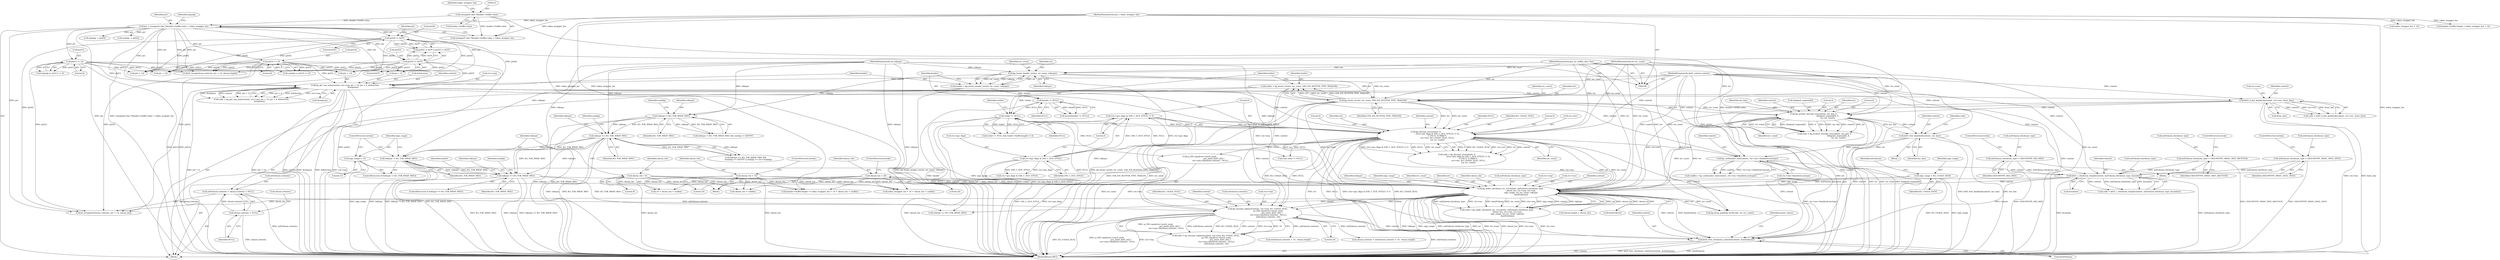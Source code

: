 digraph "0_krb5_e6ae703ae597d798e310368d52b8f38ee11c6a73_0@API" {
"1000830" [label="(Call,krb5_free_checksum_contents(context, &md5cksum))"];
"1000532" [label="(Call,kg_confounder_size(context, ctx->enc->keyblock.enctype))"];
"1000495" [label="(Call,krb5_free_keyblock(context, enc_key))"];
"1000484" [label="(Call,kg_arcfour_docrypt_iov(context, enc_key, 0,\n                                              &bigend_seqnum[0], 4,\n                                              iov, iov_count))"];
"1000440" [label="(Call,krb5_k_key_keyblock(context, ctx->enc, &enc_key))"];
"1000389" [label="(Call,kg_get_seq_num(context, ctx->seq, ptr + 14, ptr + 6, &direction,\n                          &seqnum))"];
"1000109" [label="(MethodParameterIn,krb5_context context)"];
"1000252" [label="(Call,ptr[4] != 0xFF)"];
"1000215" [label="(Call,ptr = (unsigned char *)header->buffer.value + token_wrapper_len)"];
"1000218" [label="(Call,(unsigned char *)header->buffer.value)"];
"1000114" [label="(MethodParameterIn,size_t token_wrapper_len)"];
"1000257" [label="(Call,ptr[5] != 0xFF)"];
"1000233" [label="(Call,ptr[1] << 8)"];
"1000245" [label="(Call,ptr[3] << 8)"];
"1000173" [label="(Call,kg_locate_iov(iov, iov_count, GSS_IOV_BUFFER_TYPE_TRAILER))"];
"1000163" [label="(Call,kg_locate_header_iov(iov, iov_count, toktype))"];
"1000112" [label="(MethodParameterIn,gss_iov_buffer_desc *iov)"];
"1000113" [label="(MethodParameterIn,int iov_count)"];
"1000117" [label="(MethodParameterIn,int toktype)"];
"1000502" [label="(Call,kg_decrypt_iov(context, 0,\n                                      ((ctx->gss_flags & GSS_C_DCE_STYLE) != 0),\n                                      0 /*EC*/, 0 /*RRC*/,\n                                      ctx->enc, KG_USAGE_SEAL, NULL,\n                                      iov, iov_count))"];
"1000505" [label="(Call,(ctx->gss_flags & GSS_C_DCE_STYLE) != 0)"];
"1000506" [label="(Call,ctx->gss_flags & GSS_C_DCE_STYLE)"];
"1000179" [label="(Call,trailer != NULL)"];
"1000171" [label="(Call,trailer = kg_locate_iov(iov, iov_count, GSS_IOV_BUFFER_TYPE_TRAILER))"];
"1000168" [label="(Call,header != NULL)"];
"1000161" [label="(Call,header = kg_locate_header_iov(iov, iov_count, toktype))"];
"1000591" [label="(Call,krb5_c_checksum_length(context, md5cksum.checksum_type, &sumlen))"];
"1000574" [label="(Call,md5cksum.checksum_type = CKSUMTYPE_HMAC_MD5_ARCFOUR)"];
"1000567" [label="(Call,md5cksum.checksum_type = CKSUMTYPE_RSA_MD5)"];
"1000581" [label="(Call,md5cksum.checksum_type = CKSUMTYPE_HMAC_SHA1_DES3)"];
"1000614" [label="(Call,kg_make_checksum_iov_v1(context, md5cksum.checksum_type,\n                                   cksum_len, ctx->seq, ctx->enc,\n                                   sign_usage, iov, iov_count, toktype,\n                                   &md5cksum))"];
"1000376" [label="(Call,cksum_len = 20)"];
"1000359" [label="(Call,cksum_len = 8)"];
"1000371" [label="(Call,cksum_len = 16)"];
"1000140" [label="(Call,sign_usage = KG_USAGE_SIGN)"];
"1000366" [label="(Call,sign_usage = 15)"];
"1000416" [label="(Call,toktype == KG_TOK_WRAP_MSG)"];
"1000363" [label="(Call,toktype != KG_TOK_WRAP_MSG)"];
"1000286" [label="(Call,toktype == KG_TOK_WRAP_MSG)"];
"1000271" [label="(Call,toktype != KG_TOK_WRAP_MSG)"];
"1000648" [label="(Call,kg_encrypt_inplace(context, ctx->seq, KG_USAGE_SEAL,\n                                  (g_OID_equal(ctx->mech_used,\n                                               gss_mech_krb5_old) ?\n                                   ctx->seq->keyblock.contents : NULL),\n                                  md5cksum.contents, 16))"];
"1000152" [label="(Call,md5cksum.contents = cksum.contents = NULL)"];
"1000156" [label="(Call,cksum.contents = NULL)"];
"1000422" [label="(Identifier,sealalg)"];
"1000227" [label="(Identifier,signalg)"];
"1000171" [label="(Call,trailer = kg_locate_iov(iov, iov_count, GSS_IOV_BUFFER_TYPE_TRAILER))"];
"1000141" [label="(Identifier,sign_usage)"];
"1000649" [label="(Identifier,context)"];
"1000365" [label="(Identifier,KG_TOK_WRAP_MSG)"];
"1000686" [label="(Call,cksum.contents = md5cksum.contents + 16 - cksum.length)"];
"1000162" [label="(Identifier,header)"];
"1000160" [label="(Identifier,NULL)"];
"1000387" [label="(Call,code = kg_get_seq_num(context, ctx->seq, ptr + 14, ptr + 6, &direction,\n                          &seqnum))"];
"1000287" [label="(Identifier,toktype)"];
"1000156" [label="(Call,cksum.contents = NULL)"];
"1000400" [label="(Call,&direction)"];
"1000165" [label="(Identifier,iov_count)"];
"1000518" [label="(Identifier,NULL)"];
"1000550" [label="(Call,14 + cksum_len + conflen)"];
"1000440" [label="(Call,krb5_k_key_keyblock(context, ctx->enc, &enc_key))"];
"1000233" [label="(Call,ptr[1] << 8)"];
"1000152" [label="(Call,md5cksum.contents = cksum.contents = NULL)"];
"1000532" [label="(Call,kg_confounder_size(context, ctx->enc->keyblock.enctype))"];
"1000355" [label="(Block,)"];
"1000243" [label="(Call,sealalg |= ptr[3] << 8)"];
"1000415" [label="(ControlStructure,if (toktype == KG_TOK_WRAP_MSG))"];
"1000157" [label="(Call,cksum.contents)"];
"1000218" [label="(Call,(unsigned char *)header->buffer.value)"];
"1000431" [label="(Block,)"];
"1000272" [label="(Identifier,toktype)"];
"1000507" [label="(Call,ctx->gss_flags)"];
"1000390" [label="(Identifier,context)"];
"1000377" [label="(Identifier,cksum_len)"];
"1000523" [label="(Identifier,code)"];
"1000486" [label="(Identifier,enc_key)"];
"1000517" [label="(Identifier,KG_USAGE_SEAL)"];
"1000668" [label="(Call,md5cksum.contents)"];
"1000545" [label="(Identifier,header)"];
"1000225" [label="(Identifier,token_wrapper_len)"];
"1000568" [label="(Call,md5cksum.checksum_type)"];
"1000140" [label="(Call,sign_usage = KG_USAGE_SIGN)"];
"1000172" [label="(Identifier,trailer)"];
"1000215" [label="(Call,ptr = (unsigned char *)header->buffer.value + token_wrapper_len)"];
"1000251" [label="(Call,ptr[4] != 0xFF || ptr[5] != 0xFF)"];
"1000117" [label="(MethodParameterIn,int toktype)"];
"1000836" [label="(Identifier,minor_status)"];
"1000181" [label="(Identifier,NULL)"];
"1000168" [label="(Call,header != NULL)"];
"1000217" [label="(Call,(unsigned char *)header->buffer.value + token_wrapper_len)"];
"1000174" [label="(Identifier,iov)"];
"1000361" [label="(Literal,8)"];
"1000234" [label="(Call,ptr[1])"];
"1000629" [label="(Identifier,toktype)"];
"1000261" [label="(Literal,0xFF)"];
"1000372" [label="(Identifier,cksum_len)"];
"1000288" [label="(Identifier,KG_TOK_WRAP_MSG)"];
"1000596" [label="(Call,&sumlen)"];
"1000176" [label="(Identifier,GSS_IOV_BUFFER_TYPE_TRAILER)"];
"1000258" [label="(Call,ptr[5])"];
"1000592" [label="(Identifier,context)"];
"1000716" [label="(Call,k5_bcmp(md5cksum.contents, ptr + 14, cksum_len))"];
"1000362" [label="(ControlStructure,if (toktype != KG_TOK_WRAP_MSG))"];
"1000589" [label="(Call,code = krb5_c_checksum_length(context, md5cksum.checksum_type, &sumlen))"];
"1000273" [label="(Identifier,KG_TOK_WRAP_MSG)"];
"1000831" [label="(Identifier,context)"];
"1000175" [label="(Identifier,iov_count)"];
"1000513" [label="(Literal,0)"];
"1000552" [label="(Call,cksum_len + conflen)"];
"1000178" [label="(Call,trailer != NULL && trailer->buffer.length != 0)"];
"1000548" [label="(Call,token_wrapper_len + 14 + cksum_len + conflen)"];
"1000292" [label="(Identifier,sealalg)"];
"1000578" [label="(Identifier,CKSUMTYPE_HMAC_MD5_ARCFOUR)"];
"1000270" [label="(Call,toktype != KG_TOK_WRAP_MSG && sealalg != 0xFFFF)"];
"1000275" [label="(Identifier,sealalg)"];
"1000626" [label="(Identifier,sign_usage)"];
"1000170" [label="(Identifier,NULL)"];
"1000402" [label="(Call,&seqnum)"];
"1000161" [label="(Call,header = kg_locate_header_iov(iov, iov_count, toktype))"];
"1000367" [label="(Identifier,sign_usage)"];
"1000485" [label="(Identifier,context)"];
"1000371" [label="(Call,cksum_len = 16)"];
"1000360" [label="(Identifier,cksum_len)"];
"1000646" [label="(Call,code = kg_encrypt_inplace(context, ctx->seq, KG_USAGE_SEAL,\n                                  (g_OID_equal(ctx->mech_used,\n                                               gss_mech_krb5_old) ?\n                                   ctx->seq->keyblock.contents : NULL),\n                                  md5cksum.contents, 16))"];
"1000286" [label="(Call,toktype == KG_TOK_WRAP_MSG)"];
"1000654" [label="(Call,g_OID_equal(ctx->mech_used,\n                                               gss_mech_krb5_old) ?\n                                   ctx->seq->keyblock.contents : NULL)"];
"1000496" [label="(Identifier,context)"];
"1000166" [label="(Identifier,toktype)"];
"1000520" [label="(Identifier,iov_count)"];
"1000359" [label="(Call,cksum_len = 8)"];
"1000581" [label="(Call,md5cksum.checksum_type = CKSUMTYPE_HMAC_SHA1_DES3)"];
"1000416" [label="(Call,toktype == KG_TOK_WRAP_MSG)"];
"1000173" [label="(Call,kg_locate_iov(iov, iov_count, GSS_IOV_BUFFER_TYPE_TRAILER))"];
"1000628" [label="(Identifier,iov_count)"];
"1000511" [label="(Literal,0)"];
"1000772" [label="(Call,conf_state != NULL)"];
"1000720" [label="(Call,ptr + 14)"];
"1000648" [label="(Call,kg_encrypt_inplace(context, ctx->seq, KG_USAGE_SEAL,\n                                  (g_OID_equal(ctx->mech_used,\n                                               gss_mech_krb5_old) ?\n                                   ctx->seq->keyblock.contents : NULL),\n                                  md5cksum.contents, 16))"];
"1000748" [label="(Call,toktype == KG_TOK_WRAP_MSG)"];
"1000376" [label="(Call,cksum_len = 20)"];
"1000113" [label="(MethodParameterIn,int iov_count)"];
"1000259" [label="(Identifier,ptr)"];
"1000169" [label="(Identifier,header)"];
"1000505" [label="(Call,(ctx->gss_flags & GSS_C_DCE_STYLE) != 0)"];
"1000502" [label="(Call,kg_decrypt_iov(context, 0,\n                                      ((ctx->gss_flags & GSS_C_DCE_STYLE) != 0),\n                                      0 /*EC*/, 0 /*RRC*/,\n                                      ctx->enc, KG_USAGE_SEAL, NULL,\n                                      iov, iov_count))"];
"1000514" [label="(Call,ctx->enc)"];
"1000488" [label="(Call,&bigend_seqnum[0])"];
"1000109" [label="(MethodParameterIn,krb5_context context)"];
"1000389" [label="(Call,kg_get_seq_num(context, ctx->seq, ptr + 14, ptr + 6, &direction,\n                          &seqnum))"];
"1000252" [label="(Call,ptr[4] != 0xFF)"];
"1000482" [label="(Call,code = kg_arcfour_docrypt_iov(context, enc_key, 0,\n                                              &bigend_seqnum[0], 4,\n                                              iov, iov_count))"];
"1000504" [label="(Literal,0)"];
"1000690" [label="(Call,md5cksum.contents + 16 - cksum.length)"];
"1000394" [label="(Call,ptr + 14)"];
"1000153" [label="(Call,md5cksum.contents)"];
"1000572" [label="(ControlStructure,break;)"];
"1000752" [label="(Call,ctx->gss_flags & GSS_C_DCE_STYLE)"];
"1000164" [label="(Identifier,iov)"];
"1000840" [label="(MethodReturn,RET)"];
"1000627" [label="(Identifier,iov)"];
"1000364" [label="(Identifier,toktype)"];
"1000542" [label="(Call,header->buffer.length != token_wrapper_len + 14 + cksum_len + conflen)"];
"1000373" [label="(Literal,16)"];
"1000492" [label="(Literal,4)"];
"1000231" [label="(Call,signalg |= ptr[1] << 8)"];
"1000112" [label="(MethodParameterIn,gss_iov_buffer_desc *iov)"];
"1000705" [label="(Call,ptr + 14)"];
"1000438" [label="(Call,code = krb5_k_key_keyblock(context, ctx->enc, &enc_key))"];
"1000510" [label="(Identifier,GSS_C_DCE_STYLE)"];
"1000512" [label="(Literal,0)"];
"1000257" [label="(Call,ptr[5] != 0xFF)"];
"1000761" [label="(Call,kg_fixup_padding_iov(&code, iov, iov_count))"];
"1000245" [label="(Call,ptr[3] << 8)"];
"1000533" [label="(Identifier,context)"];
"1000391" [label="(Call,ctx->seq)"];
"1000579" [label="(ControlStructure,break;)"];
"1000249" [label="(Literal,8)"];
"1000493" [label="(Identifier,iov)"];
"1000497" [label="(Identifier,enc_key)"];
"1000619" [label="(Identifier,cksum_len)"];
"1000417" [label="(Identifier,toktype)"];
"1000363" [label="(Call,toktype != KG_TOK_WRAP_MSG)"];
"1000397" [label="(Call,ptr + 6)"];
"1000562" [label="(Block,)"];
"1000586" [label="(ControlStructure,break;)"];
"1000179" [label="(Call,trailer != NULL)"];
"1000256" [label="(Literal,0xFF)"];
"1000271" [label="(Call,toktype != KG_TOK_WRAP_MSG)"];
"1000593" [label="(Call,md5cksum.checksum_type)"];
"1000368" [label="(Literal,15)"];
"1000612" [label="(Call,code = kg_make_checksum_iov_v1(context, md5cksum.checksum_type,\n                                   cksum_len, ctx->seq, ctx->enc,\n                                   sign_usage, iov, iov_count, toktype,\n                                   &md5cksum))"];
"1000226" [label="(Call,signalg  = ptr[0])"];
"1000237" [label="(Literal,8)"];
"1000445" [label="(Call,&enc_key)"];
"1000246" [label="(Call,ptr[3])"];
"1000145" [label="(Identifier,md5cksum)"];
"1000530" [label="(Call,conflen = kg_confounder_size(context, ctx->enc->keyblock.enctype))"];
"1000142" [label="(Identifier,KG_USAGE_SIGN)"];
"1000369" [label="(ControlStructure,break;)"];
"1000205" [label="(Call,token_wrapper_len + 14)"];
"1000285" [label="(Call,toktype == KG_TOK_WRAP_MSG &&\n        !(sealalg == 0xFFFF || sealalg == ctx->sealalg))"];
"1000185" [label="(Identifier,trailer)"];
"1000238" [label="(Call,sealalg  = ptr[2])"];
"1000614" [label="(Call,kg_make_checksum_iov_v1(context, md5cksum.checksum_type,\n                                   cksum_len, ctx->seq, ctx->enc,\n                                   sign_usage, iov, iov_count, toktype,\n                                   &md5cksum))"];
"1000681" [label="(Call,cksum.length = cksum_len)"];
"1000591" [label="(Call,krb5_c_checksum_length(context, md5cksum.checksum_type, &sumlen))"];
"1000832" [label="(Call,&md5cksum)"];
"1000253" [label="(Call,ptr[4])"];
"1000167" [label="(Call,assert(header != NULL))"];
"1000616" [label="(Call,md5cksum.checksum_type)"];
"1000494" [label="(Identifier,iov_count)"];
"1000500" [label="(Call,code = kg_decrypt_iov(context, 0,\n                                      ((ctx->gss_flags & GSS_C_DCE_STYLE) != 0),\n                                      0 /*EC*/, 0 /*RRC*/,\n                                      ctx->enc, KG_USAGE_SEAL, NULL,\n                                      iov, iov_count))"];
"1000574" [label="(Call,md5cksum.checksum_type = CKSUMTYPE_HMAC_MD5_ARCFOUR)"];
"1000519" [label="(Identifier,iov)"];
"1000567" [label="(Call,md5cksum.checksum_type = CKSUMTYPE_RSA_MD5)"];
"1000180" [label="(Identifier,trailer)"];
"1000442" [label="(Call,ctx->enc)"];
"1000620" [label="(Call,ctx->seq)"];
"1000118" [label="(Block,)"];
"1000506" [label="(Call,ctx->gss_flags & GSS_C_DCE_STYLE)"];
"1000374" [label="(ControlStructure,break;)"];
"1000571" [label="(Identifier,CKSUMTYPE_RSA_MD5)"];
"1000216" [label="(Identifier,ptr)"];
"1000114" [label="(MethodParameterIn,size_t token_wrapper_len)"];
"1000441" [label="(Identifier,context)"];
"1000163" [label="(Call,kg_locate_header_iov(iov, iov_count, toktype))"];
"1000671" [label="(Literal,16)"];
"1000418" [label="(Identifier,KG_TOK_WRAP_MSG)"];
"1000575" [label="(Call,md5cksum.checksum_type)"];
"1000534" [label="(Call,ctx->enc->keyblock.enctype)"];
"1000650" [label="(Call,ctx->seq)"];
"1000503" [label="(Identifier,context)"];
"1000378" [label="(Literal,20)"];
"1000484" [label="(Call,kg_arcfour_docrypt_iov(context, enc_key, 0,\n                                              &bigend_seqnum[0], 4,\n                                              iov, iov_count))"];
"1000379" [label="(ControlStructure,break;)"];
"1000830" [label="(Call,krb5_free_checksum_contents(context, &md5cksum))"];
"1000630" [label="(Call,&md5cksum)"];
"1000623" [label="(Call,ctx->enc)"];
"1000220" [label="(Call,header->buffer.value)"];
"1000199" [label="(Call,header->buffer.length < token_wrapper_len + 14)"];
"1000585" [label="(Identifier,CKSUMTYPE_HMAC_SHA1_DES3)"];
"1000701" [label="(Call,k5_bcmp(cksum.contents, ptr + 14, cksum.length))"];
"1000615" [label="(Identifier,context)"];
"1000366" [label="(Call,sign_usage = 15)"];
"1000487" [label="(Literal,0)"];
"1000653" [label="(Identifier,KG_USAGE_SEAL)"];
"1000582" [label="(Call,md5cksum.checksum_type)"];
"1000495" [label="(Call,krb5_free_keyblock(context, enc_key))"];
"1000830" -> "1000118"  [label="AST: "];
"1000830" -> "1000832"  [label="CFG: "];
"1000831" -> "1000830"  [label="AST: "];
"1000832" -> "1000830"  [label="AST: "];
"1000836" -> "1000830"  [label="CFG: "];
"1000830" -> "1000840"  [label="DDG: krb5_free_checksum_contents(context, &md5cksum)"];
"1000830" -> "1000840"  [label="DDG: &md5cksum"];
"1000830" -> "1000840"  [label="DDG: context"];
"1000532" -> "1000830"  [label="DDG: context"];
"1000495" -> "1000830"  [label="DDG: context"];
"1000502" -> "1000830"  [label="DDG: context"];
"1000591" -> "1000830"  [label="DDG: context"];
"1000614" -> "1000830"  [label="DDG: context"];
"1000614" -> "1000830"  [label="DDG: &md5cksum"];
"1000648" -> "1000830"  [label="DDG: context"];
"1000389" -> "1000830"  [label="DDG: context"];
"1000440" -> "1000830"  [label="DDG: context"];
"1000109" -> "1000830"  [label="DDG: context"];
"1000532" -> "1000530"  [label="AST: "];
"1000532" -> "1000534"  [label="CFG: "];
"1000533" -> "1000532"  [label="AST: "];
"1000534" -> "1000532"  [label="AST: "];
"1000530" -> "1000532"  [label="CFG: "];
"1000532" -> "1000840"  [label="DDG: ctx->enc->keyblock.enctype"];
"1000532" -> "1000530"  [label="DDG: context"];
"1000532" -> "1000530"  [label="DDG: ctx->enc->keyblock.enctype"];
"1000495" -> "1000532"  [label="DDG: context"];
"1000502" -> "1000532"  [label="DDG: context"];
"1000389" -> "1000532"  [label="DDG: context"];
"1000109" -> "1000532"  [label="DDG: context"];
"1000532" -> "1000591"  [label="DDG: context"];
"1000495" -> "1000431"  [label="AST: "];
"1000495" -> "1000497"  [label="CFG: "];
"1000496" -> "1000495"  [label="AST: "];
"1000497" -> "1000495"  [label="AST: "];
"1000523" -> "1000495"  [label="CFG: "];
"1000495" -> "1000840"  [label="DDG: enc_key"];
"1000495" -> "1000840"  [label="DDG: krb5_free_keyblock(context, enc_key)"];
"1000484" -> "1000495"  [label="DDG: context"];
"1000484" -> "1000495"  [label="DDG: enc_key"];
"1000109" -> "1000495"  [label="DDG: context"];
"1000484" -> "1000482"  [label="AST: "];
"1000484" -> "1000494"  [label="CFG: "];
"1000485" -> "1000484"  [label="AST: "];
"1000486" -> "1000484"  [label="AST: "];
"1000487" -> "1000484"  [label="AST: "];
"1000488" -> "1000484"  [label="AST: "];
"1000492" -> "1000484"  [label="AST: "];
"1000493" -> "1000484"  [label="AST: "];
"1000494" -> "1000484"  [label="AST: "];
"1000482" -> "1000484"  [label="CFG: "];
"1000484" -> "1000840"  [label="DDG: iov_count"];
"1000484" -> "1000840"  [label="DDG: &bigend_seqnum[0]"];
"1000484" -> "1000840"  [label="DDG: iov"];
"1000484" -> "1000482"  [label="DDG: &bigend_seqnum[0]"];
"1000484" -> "1000482"  [label="DDG: 4"];
"1000484" -> "1000482"  [label="DDG: 0"];
"1000484" -> "1000482"  [label="DDG: enc_key"];
"1000484" -> "1000482"  [label="DDG: context"];
"1000484" -> "1000482"  [label="DDG: iov"];
"1000484" -> "1000482"  [label="DDG: iov_count"];
"1000440" -> "1000484"  [label="DDG: context"];
"1000109" -> "1000484"  [label="DDG: context"];
"1000173" -> "1000484"  [label="DDG: iov"];
"1000173" -> "1000484"  [label="DDG: iov_count"];
"1000112" -> "1000484"  [label="DDG: iov"];
"1000113" -> "1000484"  [label="DDG: iov_count"];
"1000484" -> "1000614"  [label="DDG: iov"];
"1000484" -> "1000614"  [label="DDG: iov_count"];
"1000440" -> "1000438"  [label="AST: "];
"1000440" -> "1000445"  [label="CFG: "];
"1000441" -> "1000440"  [label="AST: "];
"1000442" -> "1000440"  [label="AST: "];
"1000445" -> "1000440"  [label="AST: "];
"1000438" -> "1000440"  [label="CFG: "];
"1000440" -> "1000840"  [label="DDG: ctx->enc"];
"1000440" -> "1000840"  [label="DDG: &enc_key"];
"1000440" -> "1000438"  [label="DDG: context"];
"1000440" -> "1000438"  [label="DDG: ctx->enc"];
"1000440" -> "1000438"  [label="DDG: &enc_key"];
"1000389" -> "1000440"  [label="DDG: context"];
"1000109" -> "1000440"  [label="DDG: context"];
"1000440" -> "1000614"  [label="DDG: ctx->enc"];
"1000389" -> "1000387"  [label="AST: "];
"1000389" -> "1000402"  [label="CFG: "];
"1000390" -> "1000389"  [label="AST: "];
"1000391" -> "1000389"  [label="AST: "];
"1000394" -> "1000389"  [label="AST: "];
"1000397" -> "1000389"  [label="AST: "];
"1000400" -> "1000389"  [label="AST: "];
"1000402" -> "1000389"  [label="AST: "];
"1000387" -> "1000389"  [label="CFG: "];
"1000389" -> "1000840"  [label="DDG: ptr + 6"];
"1000389" -> "1000840"  [label="DDG: ptr + 14"];
"1000389" -> "1000840"  [label="DDG: &seqnum"];
"1000389" -> "1000840"  [label="DDG: &direction"];
"1000389" -> "1000840"  [label="DDG: context"];
"1000389" -> "1000840"  [label="DDG: ctx->seq"];
"1000389" -> "1000387"  [label="DDG: ptr + 6"];
"1000389" -> "1000387"  [label="DDG: &direction"];
"1000389" -> "1000387"  [label="DDG: ctx->seq"];
"1000389" -> "1000387"  [label="DDG: &seqnum"];
"1000389" -> "1000387"  [label="DDG: context"];
"1000389" -> "1000387"  [label="DDG: ptr + 14"];
"1000109" -> "1000389"  [label="DDG: context"];
"1000252" -> "1000389"  [label="DDG: ptr[4]"];
"1000215" -> "1000389"  [label="DDG: ptr"];
"1000257" -> "1000389"  [label="DDG: ptr[5]"];
"1000233" -> "1000389"  [label="DDG: ptr[1]"];
"1000245" -> "1000389"  [label="DDG: ptr[3]"];
"1000389" -> "1000502"  [label="DDG: context"];
"1000389" -> "1000591"  [label="DDG: context"];
"1000389" -> "1000614"  [label="DDG: ctx->seq"];
"1000109" -> "1000108"  [label="AST: "];
"1000109" -> "1000840"  [label="DDG: context"];
"1000109" -> "1000502"  [label="DDG: context"];
"1000109" -> "1000591"  [label="DDG: context"];
"1000109" -> "1000614"  [label="DDG: context"];
"1000109" -> "1000648"  [label="DDG: context"];
"1000252" -> "1000251"  [label="AST: "];
"1000252" -> "1000256"  [label="CFG: "];
"1000253" -> "1000252"  [label="AST: "];
"1000256" -> "1000252"  [label="AST: "];
"1000259" -> "1000252"  [label="CFG: "];
"1000251" -> "1000252"  [label="CFG: "];
"1000252" -> "1000840"  [label="DDG: ptr[4]"];
"1000252" -> "1000251"  [label="DDG: ptr[4]"];
"1000252" -> "1000251"  [label="DDG: 0xFF"];
"1000215" -> "1000252"  [label="DDG: ptr"];
"1000252" -> "1000394"  [label="DDG: ptr[4]"];
"1000252" -> "1000397"  [label="DDG: ptr[4]"];
"1000252" -> "1000701"  [label="DDG: ptr[4]"];
"1000252" -> "1000705"  [label="DDG: ptr[4]"];
"1000252" -> "1000716"  [label="DDG: ptr[4]"];
"1000252" -> "1000720"  [label="DDG: ptr[4]"];
"1000215" -> "1000118"  [label="AST: "];
"1000215" -> "1000217"  [label="CFG: "];
"1000216" -> "1000215"  [label="AST: "];
"1000217" -> "1000215"  [label="AST: "];
"1000227" -> "1000215"  [label="CFG: "];
"1000215" -> "1000840"  [label="DDG: ptr"];
"1000215" -> "1000840"  [label="DDG: (unsigned char *)header->buffer.value + token_wrapper_len"];
"1000218" -> "1000215"  [label="DDG: header->buffer.value"];
"1000114" -> "1000215"  [label="DDG: token_wrapper_len"];
"1000215" -> "1000226"  [label="DDG: ptr"];
"1000215" -> "1000233"  [label="DDG: ptr"];
"1000215" -> "1000238"  [label="DDG: ptr"];
"1000215" -> "1000245"  [label="DDG: ptr"];
"1000215" -> "1000257"  [label="DDG: ptr"];
"1000215" -> "1000394"  [label="DDG: ptr"];
"1000215" -> "1000397"  [label="DDG: ptr"];
"1000215" -> "1000701"  [label="DDG: ptr"];
"1000215" -> "1000705"  [label="DDG: ptr"];
"1000215" -> "1000716"  [label="DDG: ptr"];
"1000215" -> "1000720"  [label="DDG: ptr"];
"1000218" -> "1000217"  [label="AST: "];
"1000218" -> "1000220"  [label="CFG: "];
"1000219" -> "1000218"  [label="AST: "];
"1000220" -> "1000218"  [label="AST: "];
"1000225" -> "1000218"  [label="CFG: "];
"1000218" -> "1000840"  [label="DDG: header->buffer.value"];
"1000218" -> "1000217"  [label="DDG: header->buffer.value"];
"1000114" -> "1000108"  [label="AST: "];
"1000114" -> "1000840"  [label="DDG: token_wrapper_len"];
"1000114" -> "1000199"  [label="DDG: token_wrapper_len"];
"1000114" -> "1000205"  [label="DDG: token_wrapper_len"];
"1000114" -> "1000217"  [label="DDG: token_wrapper_len"];
"1000114" -> "1000542"  [label="DDG: token_wrapper_len"];
"1000114" -> "1000548"  [label="DDG: token_wrapper_len"];
"1000257" -> "1000251"  [label="AST: "];
"1000257" -> "1000261"  [label="CFG: "];
"1000258" -> "1000257"  [label="AST: "];
"1000261" -> "1000257"  [label="AST: "];
"1000251" -> "1000257"  [label="CFG: "];
"1000257" -> "1000840"  [label="DDG: ptr[5]"];
"1000257" -> "1000251"  [label="DDG: ptr[5]"];
"1000257" -> "1000251"  [label="DDG: 0xFF"];
"1000257" -> "1000394"  [label="DDG: ptr[5]"];
"1000257" -> "1000397"  [label="DDG: ptr[5]"];
"1000257" -> "1000701"  [label="DDG: ptr[5]"];
"1000257" -> "1000705"  [label="DDG: ptr[5]"];
"1000257" -> "1000716"  [label="DDG: ptr[5]"];
"1000257" -> "1000720"  [label="DDG: ptr[5]"];
"1000233" -> "1000231"  [label="AST: "];
"1000233" -> "1000237"  [label="CFG: "];
"1000234" -> "1000233"  [label="AST: "];
"1000237" -> "1000233"  [label="AST: "];
"1000231" -> "1000233"  [label="CFG: "];
"1000233" -> "1000840"  [label="DDG: ptr[1]"];
"1000233" -> "1000231"  [label="DDG: ptr[1]"];
"1000233" -> "1000231"  [label="DDG: 8"];
"1000233" -> "1000394"  [label="DDG: ptr[1]"];
"1000233" -> "1000397"  [label="DDG: ptr[1]"];
"1000233" -> "1000701"  [label="DDG: ptr[1]"];
"1000233" -> "1000705"  [label="DDG: ptr[1]"];
"1000233" -> "1000716"  [label="DDG: ptr[1]"];
"1000233" -> "1000720"  [label="DDG: ptr[1]"];
"1000245" -> "1000243"  [label="AST: "];
"1000245" -> "1000249"  [label="CFG: "];
"1000246" -> "1000245"  [label="AST: "];
"1000249" -> "1000245"  [label="AST: "];
"1000243" -> "1000245"  [label="CFG: "];
"1000245" -> "1000840"  [label="DDG: ptr[3]"];
"1000245" -> "1000243"  [label="DDG: ptr[3]"];
"1000245" -> "1000243"  [label="DDG: 8"];
"1000245" -> "1000394"  [label="DDG: ptr[3]"];
"1000245" -> "1000397"  [label="DDG: ptr[3]"];
"1000245" -> "1000701"  [label="DDG: ptr[3]"];
"1000245" -> "1000705"  [label="DDG: ptr[3]"];
"1000245" -> "1000716"  [label="DDG: ptr[3]"];
"1000245" -> "1000720"  [label="DDG: ptr[3]"];
"1000173" -> "1000171"  [label="AST: "];
"1000173" -> "1000176"  [label="CFG: "];
"1000174" -> "1000173"  [label="AST: "];
"1000175" -> "1000173"  [label="AST: "];
"1000176" -> "1000173"  [label="AST: "];
"1000171" -> "1000173"  [label="CFG: "];
"1000173" -> "1000840"  [label="DDG: GSS_IOV_BUFFER_TYPE_TRAILER"];
"1000173" -> "1000840"  [label="DDG: iov"];
"1000173" -> "1000840"  [label="DDG: iov_count"];
"1000173" -> "1000171"  [label="DDG: iov"];
"1000173" -> "1000171"  [label="DDG: iov_count"];
"1000173" -> "1000171"  [label="DDG: GSS_IOV_BUFFER_TYPE_TRAILER"];
"1000163" -> "1000173"  [label="DDG: iov"];
"1000163" -> "1000173"  [label="DDG: iov_count"];
"1000112" -> "1000173"  [label="DDG: iov"];
"1000113" -> "1000173"  [label="DDG: iov_count"];
"1000173" -> "1000502"  [label="DDG: iov"];
"1000173" -> "1000502"  [label="DDG: iov_count"];
"1000173" -> "1000614"  [label="DDG: iov"];
"1000173" -> "1000614"  [label="DDG: iov_count"];
"1000163" -> "1000161"  [label="AST: "];
"1000163" -> "1000166"  [label="CFG: "];
"1000164" -> "1000163"  [label="AST: "];
"1000165" -> "1000163"  [label="AST: "];
"1000166" -> "1000163"  [label="AST: "];
"1000161" -> "1000163"  [label="CFG: "];
"1000163" -> "1000840"  [label="DDG: toktype"];
"1000163" -> "1000161"  [label="DDG: iov"];
"1000163" -> "1000161"  [label="DDG: iov_count"];
"1000163" -> "1000161"  [label="DDG: toktype"];
"1000112" -> "1000163"  [label="DDG: iov"];
"1000113" -> "1000163"  [label="DDG: iov_count"];
"1000117" -> "1000163"  [label="DDG: toktype"];
"1000163" -> "1000271"  [label="DDG: toktype"];
"1000112" -> "1000108"  [label="AST: "];
"1000112" -> "1000840"  [label="DDG: iov"];
"1000112" -> "1000502"  [label="DDG: iov"];
"1000112" -> "1000614"  [label="DDG: iov"];
"1000112" -> "1000761"  [label="DDG: iov"];
"1000113" -> "1000108"  [label="AST: "];
"1000113" -> "1000840"  [label="DDG: iov_count"];
"1000113" -> "1000502"  [label="DDG: iov_count"];
"1000113" -> "1000614"  [label="DDG: iov_count"];
"1000113" -> "1000761"  [label="DDG: iov_count"];
"1000117" -> "1000108"  [label="AST: "];
"1000117" -> "1000840"  [label="DDG: toktype"];
"1000117" -> "1000271"  [label="DDG: toktype"];
"1000117" -> "1000286"  [label="DDG: toktype"];
"1000117" -> "1000363"  [label="DDG: toktype"];
"1000117" -> "1000416"  [label="DDG: toktype"];
"1000117" -> "1000614"  [label="DDG: toktype"];
"1000117" -> "1000748"  [label="DDG: toktype"];
"1000502" -> "1000500"  [label="AST: "];
"1000502" -> "1000520"  [label="CFG: "];
"1000503" -> "1000502"  [label="AST: "];
"1000504" -> "1000502"  [label="AST: "];
"1000505" -> "1000502"  [label="AST: "];
"1000512" -> "1000502"  [label="AST: "];
"1000513" -> "1000502"  [label="AST: "];
"1000514" -> "1000502"  [label="AST: "];
"1000517" -> "1000502"  [label="AST: "];
"1000518" -> "1000502"  [label="AST: "];
"1000519" -> "1000502"  [label="AST: "];
"1000520" -> "1000502"  [label="AST: "];
"1000500" -> "1000502"  [label="CFG: "];
"1000502" -> "1000840"  [label="DDG: iov_count"];
"1000502" -> "1000840"  [label="DDG: ctx->enc"];
"1000502" -> "1000840"  [label="DDG: iov"];
"1000502" -> "1000840"  [label="DDG: NULL"];
"1000502" -> "1000840"  [label="DDG: (ctx->gss_flags & GSS_C_DCE_STYLE) != 0"];
"1000502" -> "1000840"  [label="DDG: KG_USAGE_SEAL"];
"1000502" -> "1000500"  [label="DDG: 0"];
"1000502" -> "1000500"  [label="DDG: KG_USAGE_SEAL"];
"1000502" -> "1000500"  [label="DDG: ctx->enc"];
"1000502" -> "1000500"  [label="DDG: iov"];
"1000502" -> "1000500"  [label="DDG: context"];
"1000502" -> "1000500"  [label="DDG: (ctx->gss_flags & GSS_C_DCE_STYLE) != 0"];
"1000502" -> "1000500"  [label="DDG: NULL"];
"1000502" -> "1000500"  [label="DDG: iov_count"];
"1000505" -> "1000502"  [label="DDG: ctx->gss_flags & GSS_C_DCE_STYLE"];
"1000505" -> "1000502"  [label="DDG: 0"];
"1000179" -> "1000502"  [label="DDG: NULL"];
"1000502" -> "1000614"  [label="DDG: ctx->enc"];
"1000502" -> "1000614"  [label="DDG: iov"];
"1000502" -> "1000614"  [label="DDG: iov_count"];
"1000502" -> "1000648"  [label="DDG: KG_USAGE_SEAL"];
"1000502" -> "1000648"  [label="DDG: NULL"];
"1000502" -> "1000654"  [label="DDG: NULL"];
"1000502" -> "1000772"  [label="DDG: NULL"];
"1000505" -> "1000511"  [label="CFG: "];
"1000506" -> "1000505"  [label="AST: "];
"1000511" -> "1000505"  [label="AST: "];
"1000512" -> "1000505"  [label="CFG: "];
"1000505" -> "1000840"  [label="DDG: ctx->gss_flags & GSS_C_DCE_STYLE"];
"1000506" -> "1000505"  [label="DDG: ctx->gss_flags"];
"1000506" -> "1000505"  [label="DDG: GSS_C_DCE_STYLE"];
"1000506" -> "1000510"  [label="CFG: "];
"1000507" -> "1000506"  [label="AST: "];
"1000510" -> "1000506"  [label="AST: "];
"1000511" -> "1000506"  [label="CFG: "];
"1000506" -> "1000840"  [label="DDG: ctx->gss_flags"];
"1000506" -> "1000840"  [label="DDG: GSS_C_DCE_STYLE"];
"1000506" -> "1000752"  [label="DDG: ctx->gss_flags"];
"1000506" -> "1000752"  [label="DDG: GSS_C_DCE_STYLE"];
"1000179" -> "1000178"  [label="AST: "];
"1000179" -> "1000181"  [label="CFG: "];
"1000180" -> "1000179"  [label="AST: "];
"1000181" -> "1000179"  [label="AST: "];
"1000185" -> "1000179"  [label="CFG: "];
"1000178" -> "1000179"  [label="CFG: "];
"1000179" -> "1000840"  [label="DDG: NULL"];
"1000179" -> "1000840"  [label="DDG: trailer"];
"1000179" -> "1000178"  [label="DDG: trailer"];
"1000179" -> "1000178"  [label="DDG: NULL"];
"1000171" -> "1000179"  [label="DDG: trailer"];
"1000168" -> "1000179"  [label="DDG: NULL"];
"1000179" -> "1000648"  [label="DDG: NULL"];
"1000179" -> "1000654"  [label="DDG: NULL"];
"1000179" -> "1000772"  [label="DDG: NULL"];
"1000171" -> "1000118"  [label="AST: "];
"1000172" -> "1000171"  [label="AST: "];
"1000180" -> "1000171"  [label="CFG: "];
"1000171" -> "1000840"  [label="DDG: kg_locate_iov(iov, iov_count, GSS_IOV_BUFFER_TYPE_TRAILER)"];
"1000168" -> "1000167"  [label="AST: "];
"1000168" -> "1000170"  [label="CFG: "];
"1000169" -> "1000168"  [label="AST: "];
"1000170" -> "1000168"  [label="AST: "];
"1000167" -> "1000168"  [label="CFG: "];
"1000168" -> "1000840"  [label="DDG: header"];
"1000168" -> "1000167"  [label="DDG: header"];
"1000168" -> "1000167"  [label="DDG: NULL"];
"1000161" -> "1000168"  [label="DDG: header"];
"1000161" -> "1000118"  [label="AST: "];
"1000162" -> "1000161"  [label="AST: "];
"1000169" -> "1000161"  [label="CFG: "];
"1000161" -> "1000840"  [label="DDG: kg_locate_header_iov(iov, iov_count, toktype)"];
"1000591" -> "1000589"  [label="AST: "];
"1000591" -> "1000596"  [label="CFG: "];
"1000592" -> "1000591"  [label="AST: "];
"1000593" -> "1000591"  [label="AST: "];
"1000596" -> "1000591"  [label="AST: "];
"1000589" -> "1000591"  [label="CFG: "];
"1000591" -> "1000840"  [label="DDG: &sumlen"];
"1000591" -> "1000840"  [label="DDG: md5cksum.checksum_type"];
"1000591" -> "1000589"  [label="DDG: context"];
"1000591" -> "1000589"  [label="DDG: md5cksum.checksum_type"];
"1000591" -> "1000589"  [label="DDG: &sumlen"];
"1000574" -> "1000591"  [label="DDG: md5cksum.checksum_type"];
"1000567" -> "1000591"  [label="DDG: md5cksum.checksum_type"];
"1000581" -> "1000591"  [label="DDG: md5cksum.checksum_type"];
"1000591" -> "1000614"  [label="DDG: context"];
"1000591" -> "1000614"  [label="DDG: md5cksum.checksum_type"];
"1000574" -> "1000562"  [label="AST: "];
"1000574" -> "1000578"  [label="CFG: "];
"1000575" -> "1000574"  [label="AST: "];
"1000578" -> "1000574"  [label="AST: "];
"1000579" -> "1000574"  [label="CFG: "];
"1000574" -> "1000840"  [label="DDG: CKSUMTYPE_HMAC_MD5_ARCFOUR"];
"1000567" -> "1000562"  [label="AST: "];
"1000567" -> "1000571"  [label="CFG: "];
"1000568" -> "1000567"  [label="AST: "];
"1000571" -> "1000567"  [label="AST: "];
"1000572" -> "1000567"  [label="CFG: "];
"1000567" -> "1000840"  [label="DDG: CKSUMTYPE_RSA_MD5"];
"1000581" -> "1000562"  [label="AST: "];
"1000581" -> "1000585"  [label="CFG: "];
"1000582" -> "1000581"  [label="AST: "];
"1000585" -> "1000581"  [label="AST: "];
"1000586" -> "1000581"  [label="CFG: "];
"1000581" -> "1000840"  [label="DDG: CKSUMTYPE_HMAC_SHA1_DES3"];
"1000614" -> "1000612"  [label="AST: "];
"1000614" -> "1000630"  [label="CFG: "];
"1000615" -> "1000614"  [label="AST: "];
"1000616" -> "1000614"  [label="AST: "];
"1000619" -> "1000614"  [label="AST: "];
"1000620" -> "1000614"  [label="AST: "];
"1000623" -> "1000614"  [label="AST: "];
"1000626" -> "1000614"  [label="AST: "];
"1000627" -> "1000614"  [label="AST: "];
"1000628" -> "1000614"  [label="AST: "];
"1000629" -> "1000614"  [label="AST: "];
"1000630" -> "1000614"  [label="AST: "];
"1000612" -> "1000614"  [label="CFG: "];
"1000614" -> "1000840"  [label="DDG: ctx->enc"];
"1000614" -> "1000840"  [label="DDG: toktype"];
"1000614" -> "1000840"  [label="DDG: sign_usage"];
"1000614" -> "1000840"  [label="DDG: md5cksum.checksum_type"];
"1000614" -> "1000840"  [label="DDG: iov"];
"1000614" -> "1000840"  [label="DDG: iov_count"];
"1000614" -> "1000840"  [label="DDG: cksum_len"];
"1000614" -> "1000840"  [label="DDG: ctx->seq"];
"1000614" -> "1000612"  [label="DDG: iov"];
"1000614" -> "1000612"  [label="DDG: cksum_len"];
"1000614" -> "1000612"  [label="DDG: md5cksum.checksum_type"];
"1000614" -> "1000612"  [label="DDG: ctx->enc"];
"1000614" -> "1000612"  [label="DDG: &md5cksum"];
"1000614" -> "1000612"  [label="DDG: iov_count"];
"1000614" -> "1000612"  [label="DDG: ctx->seq"];
"1000614" -> "1000612"  [label="DDG: sign_usage"];
"1000614" -> "1000612"  [label="DDG: context"];
"1000614" -> "1000612"  [label="DDG: toktype"];
"1000376" -> "1000614"  [label="DDG: cksum_len"];
"1000359" -> "1000614"  [label="DDG: cksum_len"];
"1000371" -> "1000614"  [label="DDG: cksum_len"];
"1000140" -> "1000614"  [label="DDG: sign_usage"];
"1000366" -> "1000614"  [label="DDG: sign_usage"];
"1000416" -> "1000614"  [label="DDG: toktype"];
"1000614" -> "1000648"  [label="DDG: context"];
"1000614" -> "1000648"  [label="DDG: ctx->seq"];
"1000614" -> "1000681"  [label="DDG: cksum_len"];
"1000614" -> "1000716"  [label="DDG: cksum_len"];
"1000614" -> "1000748"  [label="DDG: toktype"];
"1000614" -> "1000761"  [label="DDG: iov"];
"1000614" -> "1000761"  [label="DDG: iov_count"];
"1000376" -> "1000355"  [label="AST: "];
"1000376" -> "1000378"  [label="CFG: "];
"1000377" -> "1000376"  [label="AST: "];
"1000378" -> "1000376"  [label="AST: "];
"1000379" -> "1000376"  [label="CFG: "];
"1000376" -> "1000840"  [label="DDG: cksum_len"];
"1000376" -> "1000542"  [label="DDG: cksum_len"];
"1000376" -> "1000548"  [label="DDG: cksum_len"];
"1000376" -> "1000550"  [label="DDG: cksum_len"];
"1000376" -> "1000552"  [label="DDG: cksum_len"];
"1000359" -> "1000355"  [label="AST: "];
"1000359" -> "1000361"  [label="CFG: "];
"1000360" -> "1000359"  [label="AST: "];
"1000361" -> "1000359"  [label="AST: "];
"1000364" -> "1000359"  [label="CFG: "];
"1000359" -> "1000840"  [label="DDG: cksum_len"];
"1000359" -> "1000542"  [label="DDG: cksum_len"];
"1000359" -> "1000548"  [label="DDG: cksum_len"];
"1000359" -> "1000550"  [label="DDG: cksum_len"];
"1000359" -> "1000552"  [label="DDG: cksum_len"];
"1000371" -> "1000355"  [label="AST: "];
"1000371" -> "1000373"  [label="CFG: "];
"1000372" -> "1000371"  [label="AST: "];
"1000373" -> "1000371"  [label="AST: "];
"1000374" -> "1000371"  [label="CFG: "];
"1000371" -> "1000840"  [label="DDG: cksum_len"];
"1000371" -> "1000542"  [label="DDG: cksum_len"];
"1000371" -> "1000548"  [label="DDG: cksum_len"];
"1000371" -> "1000550"  [label="DDG: cksum_len"];
"1000371" -> "1000552"  [label="DDG: cksum_len"];
"1000140" -> "1000118"  [label="AST: "];
"1000140" -> "1000142"  [label="CFG: "];
"1000141" -> "1000140"  [label="AST: "];
"1000142" -> "1000140"  [label="AST: "];
"1000145" -> "1000140"  [label="CFG: "];
"1000140" -> "1000840"  [label="DDG: KG_USAGE_SIGN"];
"1000140" -> "1000840"  [label="DDG: sign_usage"];
"1000366" -> "1000362"  [label="AST: "];
"1000366" -> "1000368"  [label="CFG: "];
"1000367" -> "1000366"  [label="AST: "];
"1000368" -> "1000366"  [label="AST: "];
"1000369" -> "1000366"  [label="CFG: "];
"1000366" -> "1000840"  [label="DDG: sign_usage"];
"1000416" -> "1000415"  [label="AST: "];
"1000416" -> "1000418"  [label="CFG: "];
"1000417" -> "1000416"  [label="AST: "];
"1000418" -> "1000416"  [label="AST: "];
"1000422" -> "1000416"  [label="CFG: "];
"1000545" -> "1000416"  [label="CFG: "];
"1000416" -> "1000840"  [label="DDG: toktype == KG_TOK_WRAP_MSG"];
"1000416" -> "1000840"  [label="DDG: KG_TOK_WRAP_MSG"];
"1000416" -> "1000840"  [label="DDG: toktype"];
"1000363" -> "1000416"  [label="DDG: toktype"];
"1000363" -> "1000416"  [label="DDG: KG_TOK_WRAP_MSG"];
"1000286" -> "1000416"  [label="DDG: toktype"];
"1000286" -> "1000416"  [label="DDG: KG_TOK_WRAP_MSG"];
"1000416" -> "1000748"  [label="DDG: KG_TOK_WRAP_MSG"];
"1000363" -> "1000362"  [label="AST: "];
"1000363" -> "1000365"  [label="CFG: "];
"1000364" -> "1000363"  [label="AST: "];
"1000365" -> "1000363"  [label="AST: "];
"1000367" -> "1000363"  [label="CFG: "];
"1000369" -> "1000363"  [label="CFG: "];
"1000363" -> "1000840"  [label="DDG: KG_TOK_WRAP_MSG"];
"1000363" -> "1000840"  [label="DDG: toktype"];
"1000363" -> "1000840"  [label="DDG: toktype != KG_TOK_WRAP_MSG"];
"1000286" -> "1000363"  [label="DDG: toktype"];
"1000286" -> "1000363"  [label="DDG: KG_TOK_WRAP_MSG"];
"1000286" -> "1000285"  [label="AST: "];
"1000286" -> "1000288"  [label="CFG: "];
"1000287" -> "1000286"  [label="AST: "];
"1000288" -> "1000286"  [label="AST: "];
"1000292" -> "1000286"  [label="CFG: "];
"1000285" -> "1000286"  [label="CFG: "];
"1000286" -> "1000840"  [label="DDG: toktype"];
"1000286" -> "1000840"  [label="DDG: KG_TOK_WRAP_MSG"];
"1000286" -> "1000285"  [label="DDG: toktype"];
"1000286" -> "1000285"  [label="DDG: KG_TOK_WRAP_MSG"];
"1000271" -> "1000286"  [label="DDG: toktype"];
"1000271" -> "1000286"  [label="DDG: KG_TOK_WRAP_MSG"];
"1000271" -> "1000270"  [label="AST: "];
"1000271" -> "1000273"  [label="CFG: "];
"1000272" -> "1000271"  [label="AST: "];
"1000273" -> "1000271"  [label="AST: "];
"1000275" -> "1000271"  [label="CFG: "];
"1000270" -> "1000271"  [label="CFG: "];
"1000271" -> "1000840"  [label="DDG: KG_TOK_WRAP_MSG"];
"1000271" -> "1000840"  [label="DDG: toktype"];
"1000271" -> "1000270"  [label="DDG: toktype"];
"1000271" -> "1000270"  [label="DDG: KG_TOK_WRAP_MSG"];
"1000648" -> "1000646"  [label="AST: "];
"1000648" -> "1000671"  [label="CFG: "];
"1000649" -> "1000648"  [label="AST: "];
"1000650" -> "1000648"  [label="AST: "];
"1000653" -> "1000648"  [label="AST: "];
"1000654" -> "1000648"  [label="AST: "];
"1000668" -> "1000648"  [label="AST: "];
"1000671" -> "1000648"  [label="AST: "];
"1000646" -> "1000648"  [label="CFG: "];
"1000648" -> "1000840"  [label="DDG: ctx->seq"];
"1000648" -> "1000840"  [label="DDG: md5cksum.contents"];
"1000648" -> "1000840"  [label="DDG: KG_USAGE_SEAL"];
"1000648" -> "1000840"  [label="DDG: g_OID_equal(ctx->mech_used,\n                                               gss_mech_krb5_old) ?\n                                   ctx->seq->keyblock.contents : NULL"];
"1000648" -> "1000646"  [label="DDG: g_OID_equal(ctx->mech_used,\n                                               gss_mech_krb5_old) ?\n                                   ctx->seq->keyblock.contents : NULL"];
"1000648" -> "1000646"  [label="DDG: md5cksum.contents"];
"1000648" -> "1000646"  [label="DDG: KG_USAGE_SEAL"];
"1000648" -> "1000646"  [label="DDG: context"];
"1000648" -> "1000646"  [label="DDG: ctx->seq"];
"1000648" -> "1000646"  [label="DDG: 16"];
"1000152" -> "1000648"  [label="DDG: md5cksum.contents"];
"1000648" -> "1000686"  [label="DDG: md5cksum.contents"];
"1000648" -> "1000690"  [label="DDG: md5cksum.contents"];
"1000152" -> "1000118"  [label="AST: "];
"1000152" -> "1000156"  [label="CFG: "];
"1000153" -> "1000152"  [label="AST: "];
"1000156" -> "1000152"  [label="AST: "];
"1000162" -> "1000152"  [label="CFG: "];
"1000152" -> "1000840"  [label="DDG: md5cksum.contents"];
"1000156" -> "1000152"  [label="DDG: cksum.contents"];
"1000152" -> "1000716"  [label="DDG: md5cksum.contents"];
"1000156" -> "1000160"  [label="CFG: "];
"1000157" -> "1000156"  [label="AST: "];
"1000160" -> "1000156"  [label="AST: "];
"1000156" -> "1000840"  [label="DDG: cksum.contents"];
}
